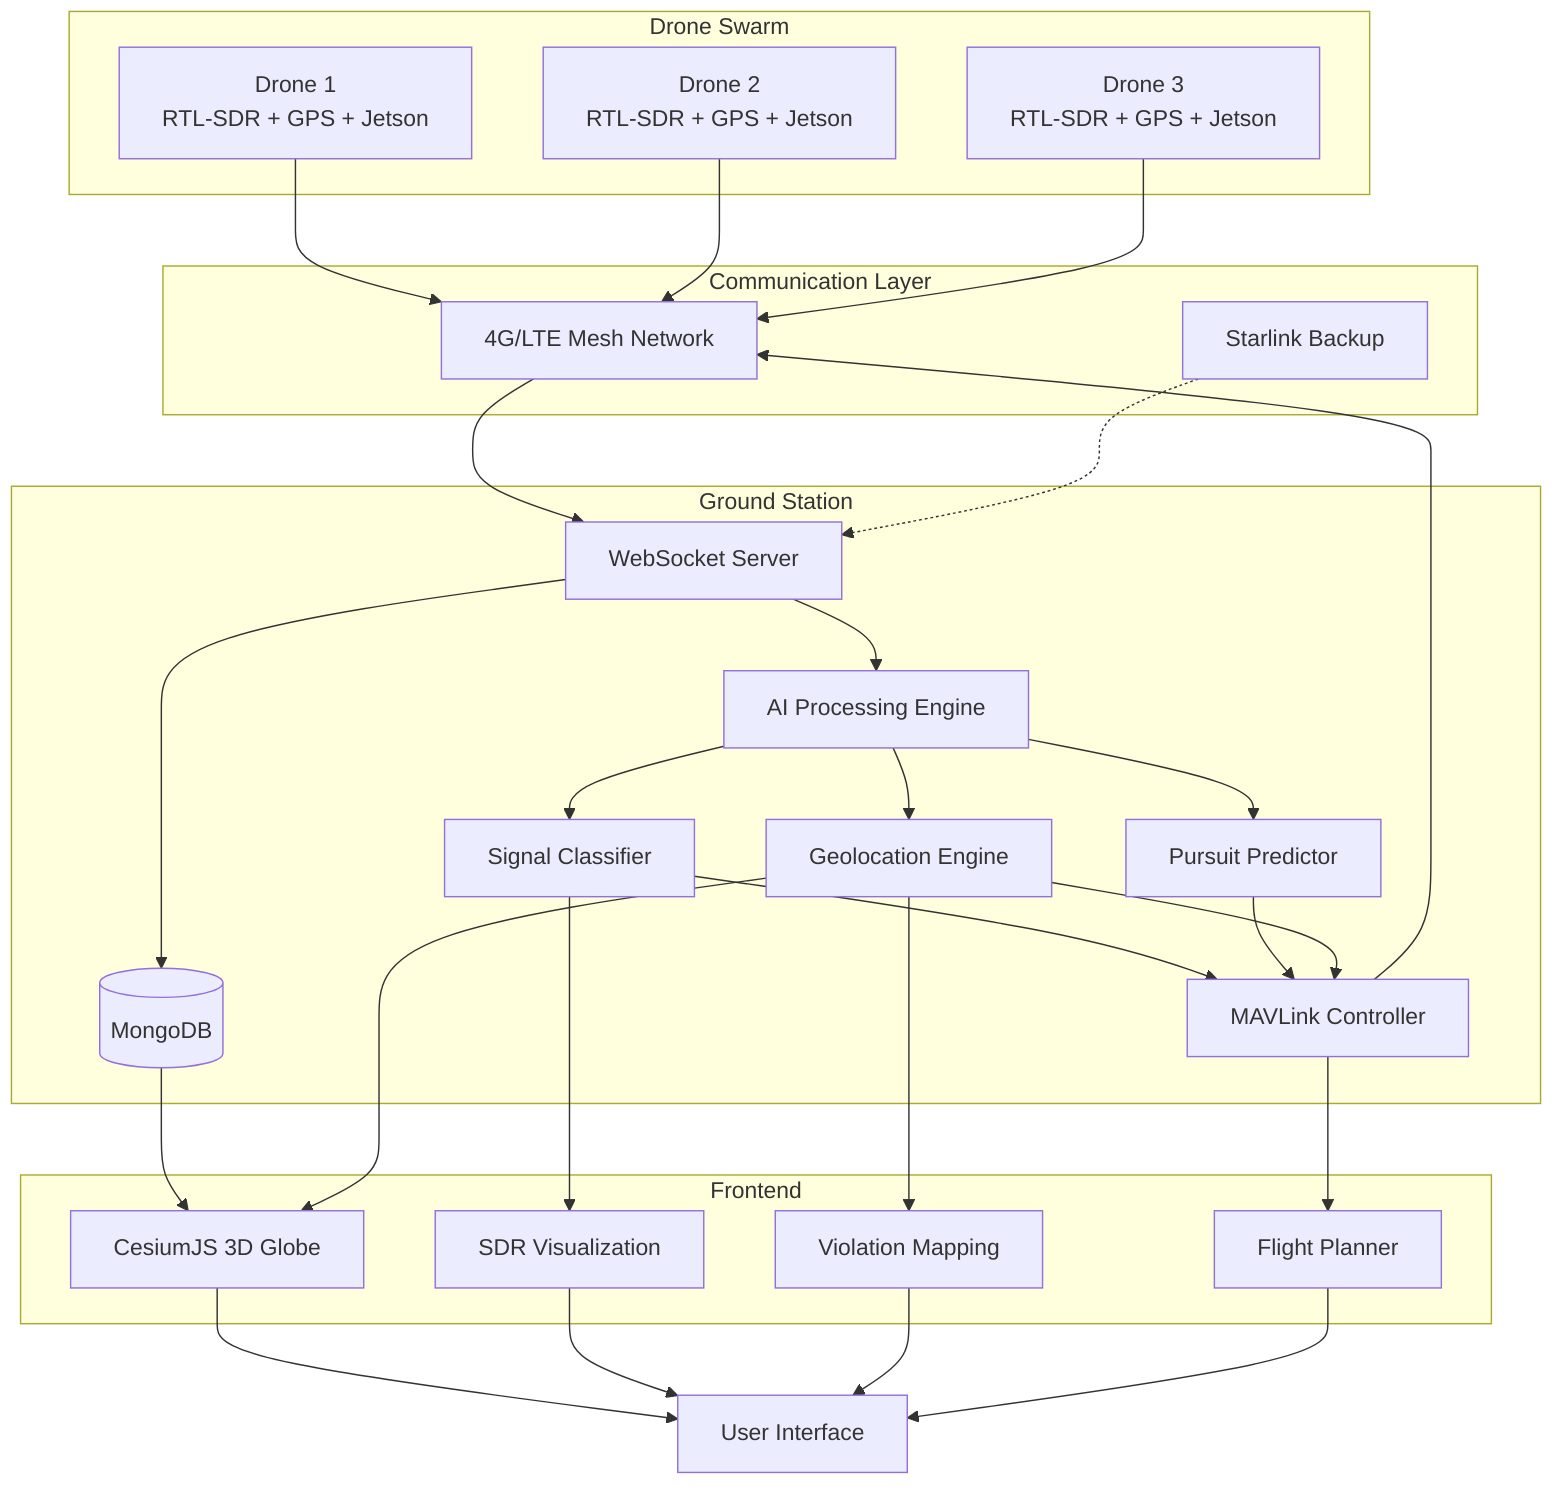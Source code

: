 flowchart TB
    subgraph "Drone Swarm"
        D1[Drone 1\nRTL-SDR + GPS + Jetson] 
        D2[Drone 2\nRTL-SDR + GPS + Jetson]
        D3[Drone 3\nRTL-SDR + GPS + Jetson]
    end
    
    subgraph "Communication Layer"
        ML[4G/LTE Mesh Network]
        SL[Starlink Backup]
    end
    
    subgraph "Ground Station"
        WS[WebSocket Server]
        DB[(MongoDB)]
        AI[AI Processing Engine]
        GEO[Geolocation Engine]
        ML1[Signal Classifier]
        ML2[Pursuit Predictor]
        MAV[MAVLink Controller]
    end
    
    subgraph "Frontend"
        C3D[CesiumJS 3D Globe]
        SDR[SDR Visualization]
        MAP[Violation Mapping]
        FP[Flight Planner]
    end
    
    D1 --> ML
    D2 --> ML
    D3 --> ML
    ML --> WS
    SL -.-> WS
    
    WS --> DB
    WS --> AI
    
    AI --> ML1
    AI --> ML2
    AI --> GEO
    
    ML1 --> MAV
    ML2 --> MAV
    GEO --> MAV
    
    MAV --> ML
    
    DB --> C3D
    GEO --> C3D
    ML1 --> SDR
    GEO --> MAP
    MAV --> FP
    
    C3D --> UI[User Interface]
    SDR --> UI
    MAP --> UI
    FP --> UI